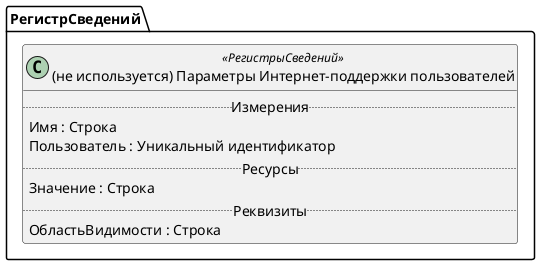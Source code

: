 ﻿@startuml УдалитьПараметрыИнтернетПоддержкиПользователей
'!include templates.wsd
'..\include templates.wsd
class РегистрСведений.УдалитьПараметрыИнтернетПоддержкиПользователей as "(не используется) Параметры Интернет-поддержки пользователей" <<РегистрыСведений>>
{
..Измерения..
Имя : Строка
Пользователь : Уникальный идентификатор
..Ресурсы..
Значение : Строка
..Реквизиты..
ОбластьВидимости : Строка
}
@enduml
